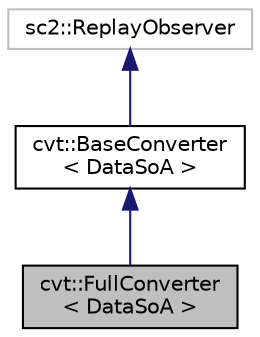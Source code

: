 digraph "cvt::FullConverter&lt; DataSoA &gt;"
{
 // LATEX_PDF_SIZE
  edge [fontname="Helvetica",fontsize="10",labelfontname="Helvetica",labelfontsize="10"];
  node [fontname="Helvetica",fontsize="10",shape=record];
  Node1 [label="cvt::FullConverter\l\< DataSoA \>",height=0.2,width=0.4,color="black", fillcolor="grey75", style="filled", fontcolor="black",tooltip="Convert and serialize every observation. This could be big."];
  Node2 -> Node1 [dir="back",color="midnightblue",fontsize="10",style="solid",fontname="Helvetica"];
  Node2 [label="cvt::BaseConverter\l\< DataSoA \>",height=0.2,width=0.4,color="black", fillcolor="white", style="filled",URL="$d4/dc4/classcvt_1_1BaseConverter.html",tooltip="Base replay observer and converter that implements functions common to all the other sampling variant..."];
  Node3 -> Node2 [dir="back",color="midnightblue",fontsize="10",style="solid",fontname="Helvetica"];
  Node3 [label="sc2::ReplayObserver",height=0.2,width=0.4,color="grey75", fillcolor="white", style="filled",tooltip=" "];
}
